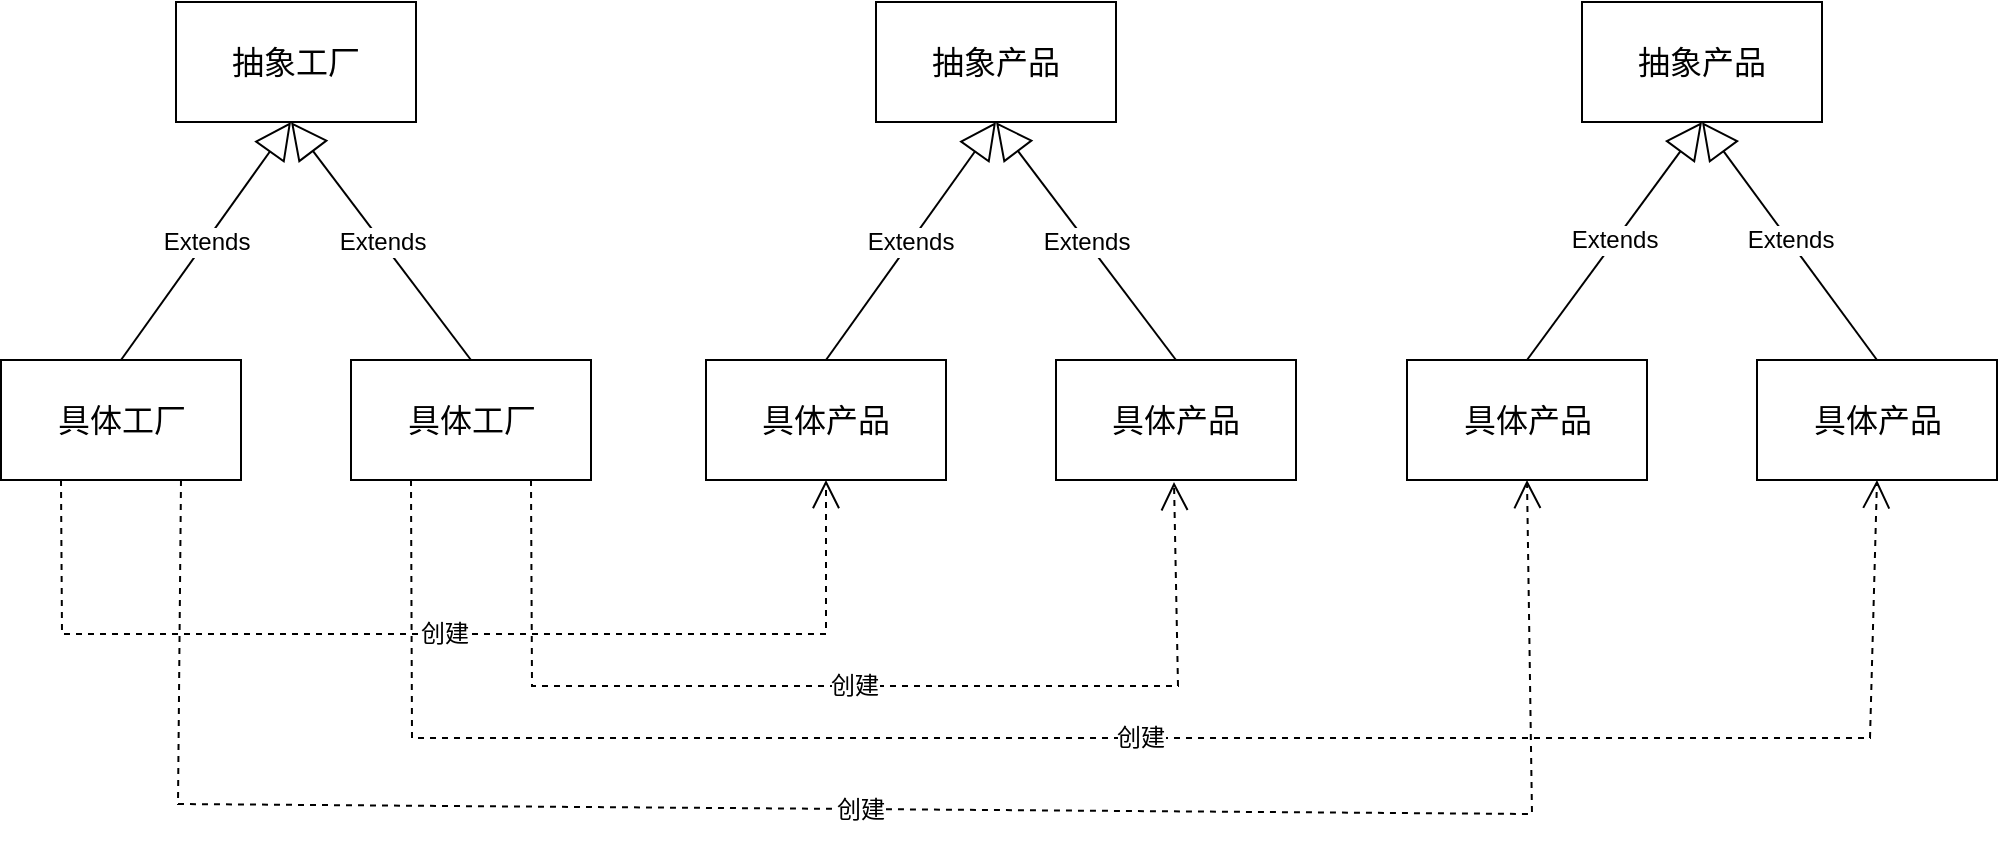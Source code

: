 <mxfile version="21.5.0" type="device">
  <diagram id="IDTtSAggbJ_rvVuSJt4A" name="第 1 页">
    <mxGraphModel dx="1917" dy="1277" grid="0" gridSize="10" guides="1" tooltips="1" connect="1" arrows="1" fold="1" page="0" pageScale="1" pageWidth="827" pageHeight="1169" math="0" shadow="0">
      <root>
        <mxCell id="0" />
        <mxCell id="1" parent="0" />
        <mxCell id="xcFg7QYREcpF94pmN4_8-1" value="抽象工厂" style="rounded=0;whiteSpace=wrap;html=1;fontSize=16;" parent="1" vertex="1">
          <mxGeometry x="413" y="-140" width="120" height="60" as="geometry" />
        </mxCell>
        <mxCell id="xcFg7QYREcpF94pmN4_8-2" value="抽象产品" style="rounded=0;whiteSpace=wrap;html=1;fontSize=16;" parent="1" vertex="1">
          <mxGeometry x="763" y="-140" width="120" height="60" as="geometry" />
        </mxCell>
        <mxCell id="xcFg7QYREcpF94pmN4_8-3" value="抽象产品" style="rounded=0;whiteSpace=wrap;html=1;fontSize=16;" parent="1" vertex="1">
          <mxGeometry x="1116" y="-140" width="120" height="60" as="geometry" />
        </mxCell>
        <mxCell id="xcFg7QYREcpF94pmN4_8-5" value="Extends" style="endArrow=block;endSize=16;endFill=0;html=1;rounded=0;fontSize=12;curved=1;entryX=0.5;entryY=1;entryDx=0;entryDy=0;exitX=0.5;exitY=0;exitDx=0;exitDy=0;" parent="1" source="xcFg7QYREcpF94pmN4_8-6" target="xcFg7QYREcpF94pmN4_8-2" edge="1">
          <mxGeometry width="160" relative="1" as="geometry">
            <mxPoint x="813" y="17" as="sourcePoint" />
            <mxPoint x="902" y="11" as="targetPoint" />
          </mxGeometry>
        </mxCell>
        <mxCell id="xcFg7QYREcpF94pmN4_8-6" value="具体产品" style="rounded=0;whiteSpace=wrap;html=1;fontSize=16;" parent="1" vertex="1">
          <mxGeometry x="678" y="39" width="120" height="60" as="geometry" />
        </mxCell>
        <mxCell id="xcFg7QYREcpF94pmN4_8-7" value="具体产品" style="rounded=0;whiteSpace=wrap;html=1;fontSize=16;" parent="1" vertex="1">
          <mxGeometry x="853" y="39" width="120" height="60" as="geometry" />
        </mxCell>
        <mxCell id="xcFg7QYREcpF94pmN4_8-9" value="Extends" style="endArrow=block;endSize=16;endFill=0;html=1;rounded=0;fontSize=12;curved=1;entryX=0.5;entryY=1;entryDx=0;entryDy=0;exitX=0.5;exitY=0;exitDx=0;exitDy=0;" parent="1" source="xcFg7QYREcpF94pmN4_8-7" target="xcFg7QYREcpF94pmN4_8-2" edge="1">
          <mxGeometry width="160" relative="1" as="geometry">
            <mxPoint x="742" y="11" as="sourcePoint" />
            <mxPoint x="902" y="11" as="targetPoint" />
          </mxGeometry>
        </mxCell>
        <mxCell id="xcFg7QYREcpF94pmN4_8-10" value="具体产品" style="rounded=0;whiteSpace=wrap;html=1;fontSize=16;" parent="1" vertex="1">
          <mxGeometry x="1028.5" y="39" width="120" height="60" as="geometry" />
        </mxCell>
        <mxCell id="xcFg7QYREcpF94pmN4_8-11" value="具体产品" style="rounded=0;whiteSpace=wrap;html=1;fontSize=16;" parent="1" vertex="1">
          <mxGeometry x="1203.5" y="39" width="120" height="60" as="geometry" />
        </mxCell>
        <mxCell id="xcFg7QYREcpF94pmN4_8-12" value="Extends" style="endArrow=block;endSize=16;endFill=0;html=1;rounded=0;fontSize=12;curved=1;entryX=0.5;entryY=1;entryDx=0;entryDy=0;exitX=0.5;exitY=0;exitDx=0;exitDy=0;" parent="1" source="xcFg7QYREcpF94pmN4_8-11" target="xcFg7QYREcpF94pmN4_8-3" edge="1">
          <mxGeometry width="160" relative="1" as="geometry">
            <mxPoint x="1109" y="31" as="sourcePoint" />
            <mxPoint x="1019" y="-88" as="targetPoint" />
          </mxGeometry>
        </mxCell>
        <mxCell id="xcFg7QYREcpF94pmN4_8-13" value="Extends" style="endArrow=block;endSize=16;endFill=0;html=1;rounded=0;fontSize=12;curved=1;exitX=0.5;exitY=0;exitDx=0;exitDy=0;entryX=0.5;entryY=1;entryDx=0;entryDy=0;" parent="1" source="xcFg7QYREcpF94pmN4_8-10" target="xcFg7QYREcpF94pmN4_8-3" edge="1">
          <mxGeometry width="160" relative="1" as="geometry">
            <mxPoint x="1093" y="32" as="sourcePoint" />
            <mxPoint x="1171" y="-80" as="targetPoint" />
          </mxGeometry>
        </mxCell>
        <mxCell id="xcFg7QYREcpF94pmN4_8-14" value="Extends" style="endArrow=block;endSize=16;endFill=0;html=1;rounded=0;fontSize=12;curved=1;entryX=0.5;entryY=1;entryDx=0;entryDy=0;exitX=0.5;exitY=0;exitDx=0;exitDy=0;" parent="1" source="xcFg7QYREcpF94pmN4_8-15" edge="1">
          <mxGeometry width="160" relative="1" as="geometry">
            <mxPoint x="460.5" y="17" as="sourcePoint" />
            <mxPoint x="470.5" y="-80" as="targetPoint" />
          </mxGeometry>
        </mxCell>
        <mxCell id="xcFg7QYREcpF94pmN4_8-15" value="具体工厂" style="rounded=0;whiteSpace=wrap;html=1;fontSize=16;" parent="1" vertex="1">
          <mxGeometry x="325.5" y="39" width="120" height="60" as="geometry" />
        </mxCell>
        <mxCell id="xcFg7QYREcpF94pmN4_8-16" value="具体工厂" style="rounded=0;whiteSpace=wrap;html=1;fontSize=16;" parent="1" vertex="1">
          <mxGeometry x="500.5" y="39" width="120" height="60" as="geometry" />
        </mxCell>
        <mxCell id="xcFg7QYREcpF94pmN4_8-17" value="Extends" style="endArrow=block;endSize=16;endFill=0;html=1;rounded=0;fontSize=12;curved=1;entryX=0.5;entryY=1;entryDx=0;entryDy=0;exitX=0.5;exitY=0;exitDx=0;exitDy=0;" parent="1" source="xcFg7QYREcpF94pmN4_8-16" edge="1">
          <mxGeometry width="160" relative="1" as="geometry">
            <mxPoint x="389.5" y="11" as="sourcePoint" />
            <mxPoint x="470.5" y="-80" as="targetPoint" />
          </mxGeometry>
        </mxCell>
        <mxCell id="Hsmo1Xk5Gb-1P1DK1K_K-3" value="创建" style="endArrow=open;endSize=12;dashed=1;html=1;rounded=0;fontSize=12;entryX=0.5;entryY=1;entryDx=0;entryDy=0;exitX=0.25;exitY=1;exitDx=0;exitDy=0;" parent="1" source="xcFg7QYREcpF94pmN4_8-16" target="xcFg7QYREcpF94pmN4_8-11" edge="1">
          <mxGeometry width="160" relative="1" as="geometry">
            <mxPoint x="533" y="99" as="sourcePoint" />
            <mxPoint x="855.5" y="99" as="targetPoint" />
            <Array as="points">
              <mxPoint x="531" y="228" />
              <mxPoint x="1260" y="228" />
            </Array>
          </mxGeometry>
        </mxCell>
        <mxCell id="Hsmo1Xk5Gb-1P1DK1K_K-9" value="创建" style="endArrow=open;endSize=12;dashed=1;html=1;rounded=0;fontSize=12;entryX=0.5;entryY=1;entryDx=0;entryDy=0;exitX=0.25;exitY=1;exitDx=0;exitDy=0;" parent="1" source="xcFg7QYREcpF94pmN4_8-15" target="xcFg7QYREcpF94pmN4_8-6" edge="1">
          <mxGeometry x="0.002" width="160" relative="1" as="geometry">
            <mxPoint x="352.5" y="99" as="sourcePoint" />
            <mxPoint x="735" y="99" as="targetPoint" />
            <Array as="points">
              <mxPoint x="356" y="176" />
              <mxPoint x="738" y="176" />
            </Array>
            <mxPoint as="offset" />
          </mxGeometry>
        </mxCell>
        <mxCell id="Hsmo1Xk5Gb-1P1DK1K_K-10" value="创建" style="endArrow=open;endSize=12;dashed=1;html=1;rounded=0;fontSize=12;entryX=0.5;entryY=1;entryDx=0;entryDy=0;exitX=0.75;exitY=1;exitDx=0;exitDy=0;" parent="1" source="xcFg7QYREcpF94pmN4_8-15" target="xcFg7QYREcpF94pmN4_8-10" edge="1">
          <mxGeometry x="-0.0" width="160" relative="1" as="geometry">
            <mxPoint x="413.5" y="104" as="sourcePoint" />
            <mxPoint x="1056.5" y="104" as="targetPoint" />
            <Array as="points">
              <mxPoint x="414" y="261" />
              <mxPoint x="1091" y="266" />
            </Array>
            <mxPoint as="offset" />
          </mxGeometry>
        </mxCell>
        <mxCell id="Hsmo1Xk5Gb-1P1DK1K_K-11" value="创建" style="endArrow=open;endSize=12;dashed=1;html=1;rounded=0;fontSize=12;exitX=0.75;exitY=1;exitDx=0;exitDy=0;" parent="1" edge="1" source="xcFg7QYREcpF94pmN4_8-16">
          <mxGeometry width="160" relative="1" as="geometry">
            <mxPoint x="529" y="96" as="sourcePoint" />
            <mxPoint x="912" y="100" as="targetPoint" />
            <Array as="points">
              <mxPoint x="591" y="202" />
              <mxPoint x="914" y="202" />
            </Array>
            <mxPoint as="offset" />
          </mxGeometry>
        </mxCell>
      </root>
    </mxGraphModel>
  </diagram>
</mxfile>
